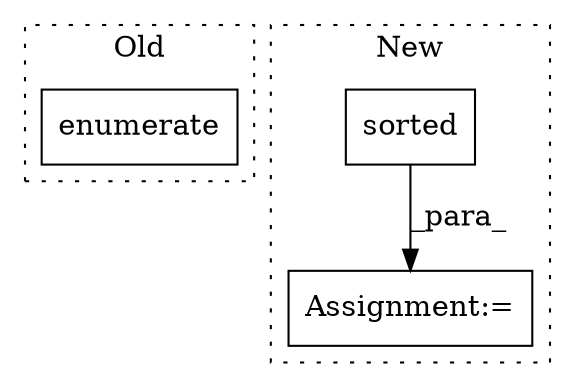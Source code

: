 digraph G {
subgraph cluster0 {
1 [label="enumerate" a="32" s="4252,4287" l="10,1" shape="box"];
label = "Old";
style="dotted";
}
subgraph cluster1 {
2 [label="sorted" a="32" s="4291,4323" l="7,1" shape="box"];
3 [label="Assignment:=" a="7" s="4290" l="1" shape="box"];
label = "New";
style="dotted";
}
2 -> 3 [label="_para_"];
}
